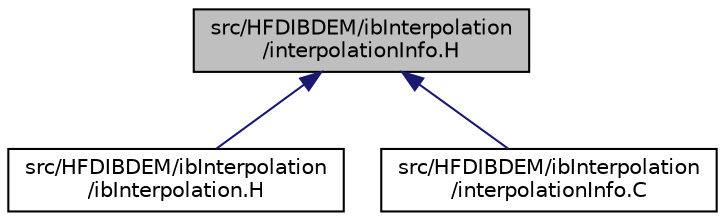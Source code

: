 digraph "src/HFDIBDEM/ibInterpolation/interpolationInfo.H"
{
 // LATEX_PDF_SIZE
  edge [fontname="Helvetica",fontsize="10",labelfontname="Helvetica",labelfontsize="10"];
  node [fontname="Helvetica",fontsize="10",shape=record];
  Node1 [label="src/HFDIBDEM/ibInterpolation\l/interpolationInfo.H",height=0.2,width=0.4,color="black", fillcolor="grey75", style="filled", fontcolor="black",tooltip=" "];
  Node1 -> Node2 [dir="back",color="midnightblue",fontsize="10",style="solid",fontname="Helvetica"];
  Node2 [label="src/HFDIBDEM/ibInterpolation\l/ibInterpolation.H",height=0.2,width=0.4,color="black", fillcolor="white", style="filled",URL="$ibInterpolation_2ibInterpolation_8H.html",tooltip=" "];
  Node1 -> Node3 [dir="back",color="midnightblue",fontsize="10",style="solid",fontname="Helvetica"];
  Node3 [label="src/HFDIBDEM/ibInterpolation\l/interpolationInfo.C",height=0.2,width=0.4,color="black", fillcolor="white", style="filled",URL="$ibInterpolation_2interpolationInfo_8C.html",tooltip=" "];
}
